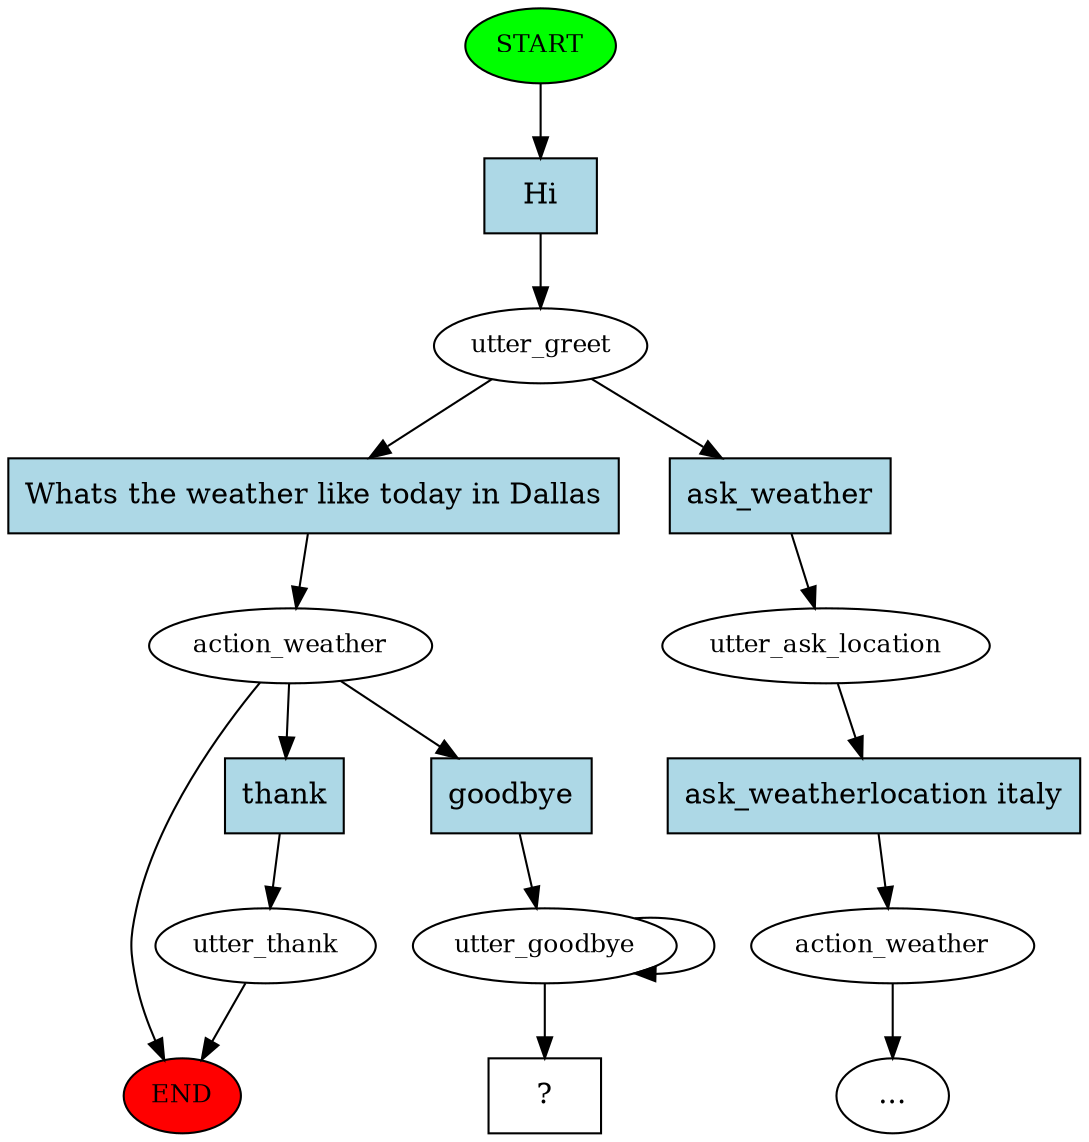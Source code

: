 digraph  {
0 [class="start active", fillcolor=green, fontsize=12, label=START, style=filled];
"-1" [class=end, fillcolor=red, fontsize=12, label=END, style=filled];
1 [class=active, fontsize=12, label=utter_greet];
2 [class=active, fontsize=12, label=action_weather];
3 [class="", fontsize=12, label=utter_thank];
5 [class="", fontsize=12, label=utter_ask_location];
6 [class="", fontsize=12, label=action_weather];
"-3" [class=ellipsis, label="..."];
11 [class=active, fontsize=12, label=utter_goodbye];
13 [class="intent dashed active", label="  ?  ", shape=rect];
14 [class="intent active", fillcolor=lightblue, label=Hi, shape=rect, style=filled];
15 [class="intent active", fillcolor=lightblue, label="Whats the weather like today in Dallas", shape=rect, style=filled];
16 [class=intent, fillcolor=lightblue, label=ask_weather, shape=rect, style=filled];
17 [class=intent, fillcolor=lightblue, label=thank, shape=rect, style=filled];
18 [class="intent active", fillcolor=lightblue, label=goodbye, shape=rect, style=filled];
19 [class=intent, fillcolor=lightblue, label="ask_weatherlocation italy", shape=rect, style=filled];
0 -> 14  [class=active, key=0];
1 -> 15  [class=active, key=0];
1 -> 16  [class="", key=0];
2 -> "-1"  [class="", key=NONE, label=""];
2 -> 17  [class="", key=0];
2 -> 18  [class=active, key=0];
3 -> "-1"  [class="", key=NONE, label=""];
5 -> 19  [class="", key=0];
6 -> "-3"  [class="", key=NONE, label=""];
11 -> 13  [class=active, key=NONE, label=""];
11 -> 11  [class=active, key=NONE, label=""];
14 -> 1  [class=active, key=0];
15 -> 2  [class=active, key=0];
16 -> 5  [class="", key=0];
17 -> 3  [class="", key=0];
18 -> 11  [class=active, key=0];
19 -> 6  [class="", key=0];
}
